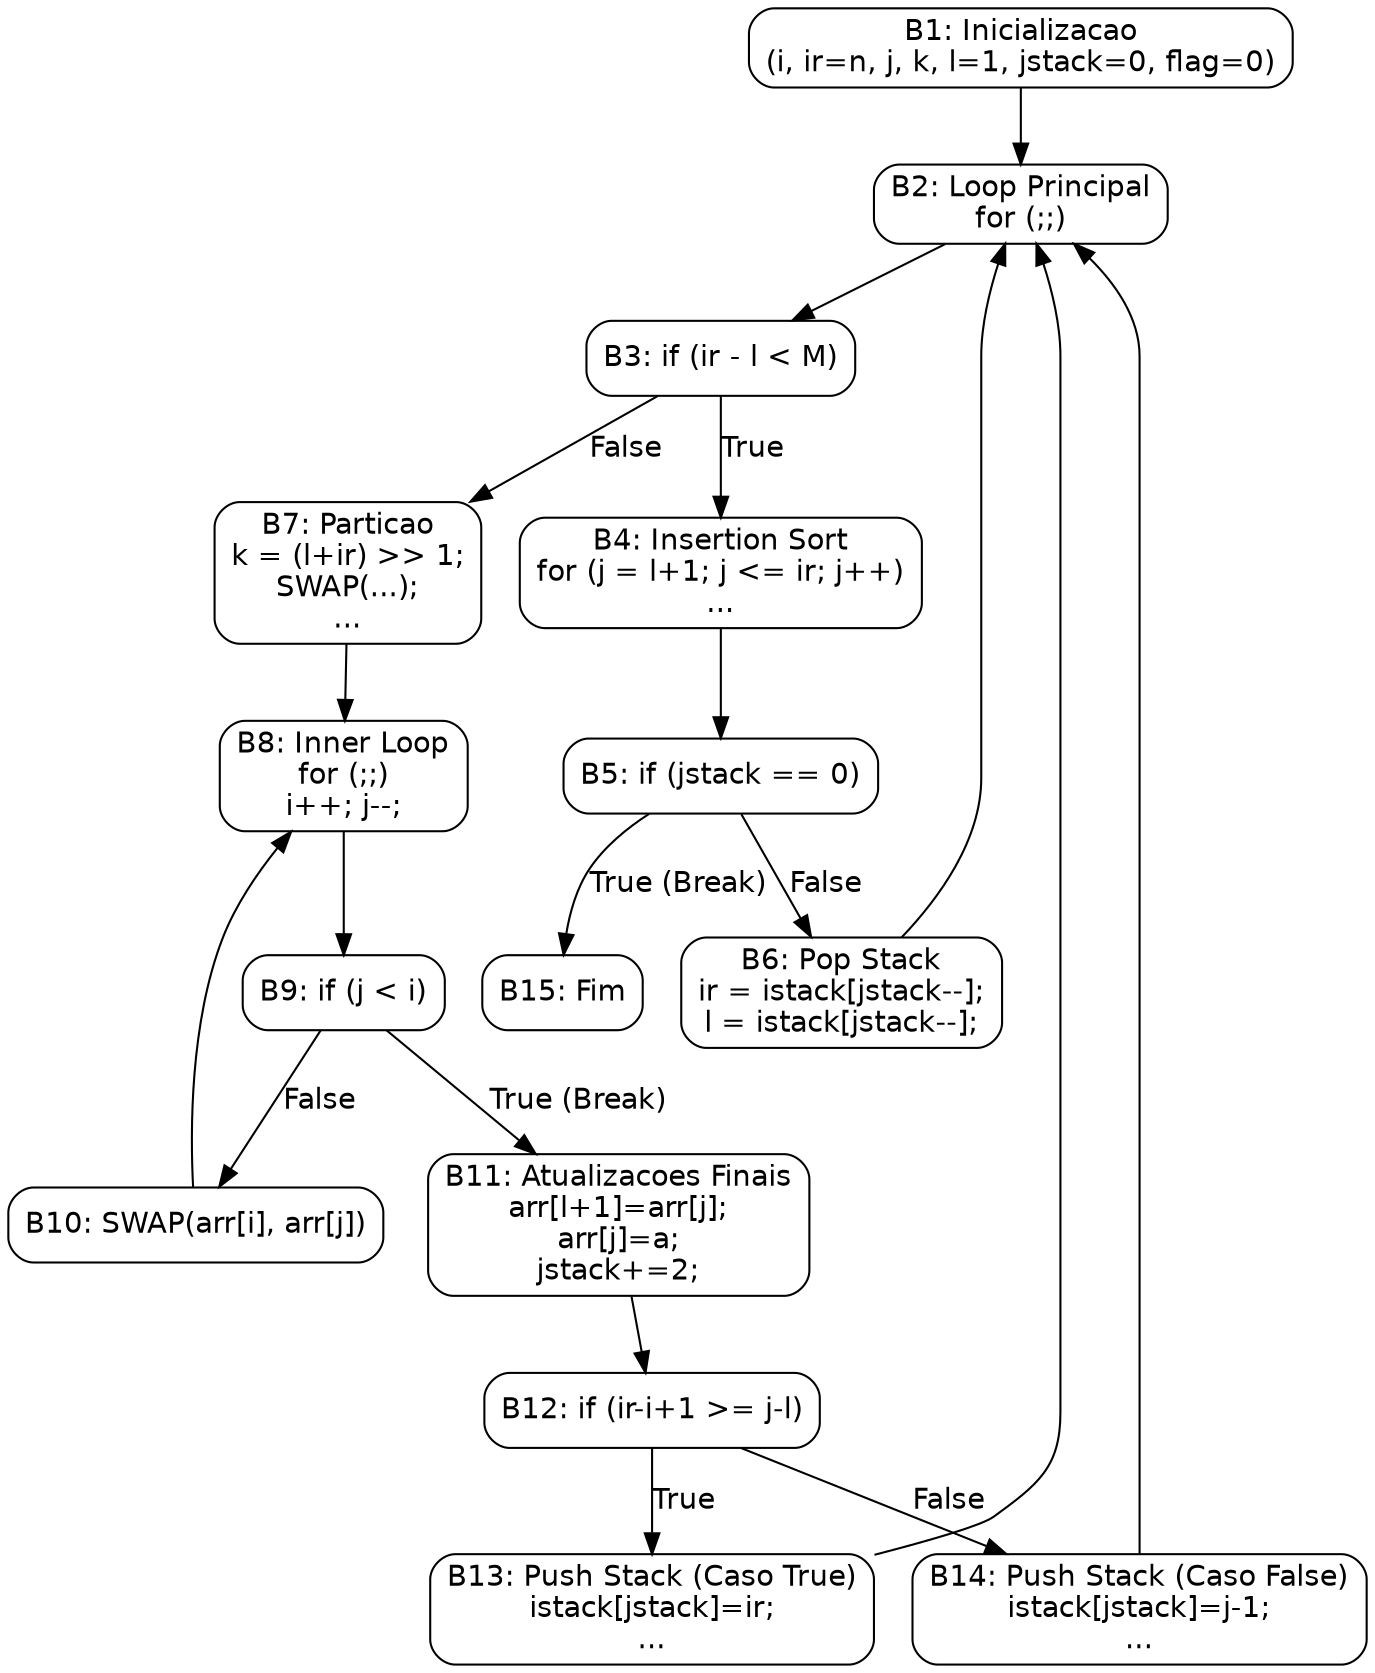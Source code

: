 digraph CFG {
    node [shape=box, style=rounded, fontname="Helvetica"];
    edge [fontname="Helvetica"];

    // Nos (Blocos Basicos)
    B1 [label="B1: Inicializacao\n(i, ir=n, j, k, l=1, jstack=0, flag=0)"];
    B2 [label="B2: Loop Principal\nfor (;;)"];
    B3 [label="B3: if (ir - l < M)"];
    B4 [label="B4: Insertion Sort\nfor (j = l+1; j <= ir; j++)\n..."];
    B5 [label="B5: if (jstack == 0)"];
    B6 [label="B6: Pop Stack\nir = istack[jstack--];\nl = istack[jstack--];"];
    B7 [label="B7: Particao\nk = (l+ir) >> 1;\nSWAP(...);\n..."];
    B8 [label="B8: Inner Loop\nfor (;;)\ni++; j--;"];
    B9 [label="B9: if (j < i)"];
    B10 [label="B10: SWAP(arr[i], arr[j])"];
    B11 [label="B11: Atualizacoes Finais\narr[l+1]=arr[j];\narr[j]=a;\njstack+=2;"];
    B12 [label="B12: if (ir-i+1 >= j-l)"];
    B13 [label="B13: Push Stack (Caso True)\nistack[jstack]=ir;\n..."];
    B14 [label="B14: Push Stack (Caso False)\nistack[jstack]=j-1;\n..."];
    B15 [label="B15: Fim"];

    // Arestas (Fluxo de Controle)
    B1 -> B2;
    B2 -> B3;
    B3 -> B4 [label="True"];
    B3 -> B7 [label="False"];
    B4 -> B5;
    B5 -> B15 [label="True (Break)"];
    B5 -> B6 [label="False"];
    B6 -> B2;
    B7 -> B8;
    B8 -> B9;
    B9 -> B11 [label="True (Break)"];
    B9 -> B10 [label="False"];
    B10 -> B8;
    B11 -> B12;
    B12 -> B13 [label="True"];
    B12 -> B14 [label="False"];
    B13 -> B2;
    B14 -> B2;
}